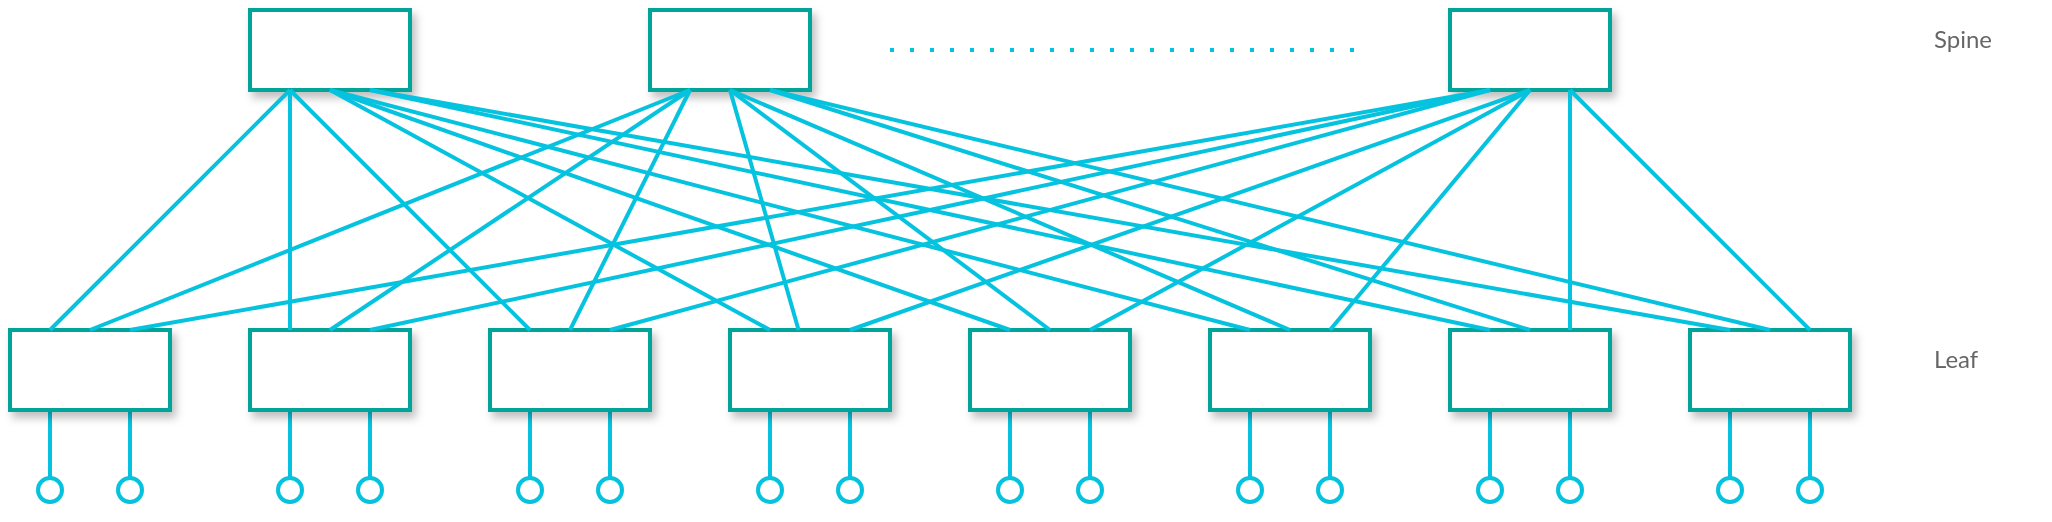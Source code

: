 <mxfile version="21.7.4" type="device">
  <diagram name="Page-1" id="3iJhMCqtSs_EPttf88cd">
    <mxGraphModel dx="2265" dy="1231" grid="1" gridSize="10" guides="1" tooltips="1" connect="1" arrows="1" fold="1" page="1" pageScale="1" pageWidth="850" pageHeight="1100" math="0" shadow="0">
      <root>
        <mxCell id="0" />
        <mxCell id="1" parent="0" />
        <mxCell id="t_ZIJ9nXfUMjoGaq77Y5-41" value="" style="endArrow=none;html=1;rounded=0;strokeWidth=2;strokeColor=#05C3DE;startArrow=oval;startFill=0;startSize=12;entryX=0.25;entryY=1;entryDx=0;entryDy=0;" parent="1" edge="1">
          <mxGeometry width="50" height="50" relative="1" as="geometry">
            <mxPoint x="100" y="760" as="sourcePoint" />
            <mxPoint x="100" y="720" as="targetPoint" />
          </mxGeometry>
        </mxCell>
        <mxCell id="a1RNS2GRwDBVDoqZBIgc-2" value="" style="endArrow=none;html=1;rounded=0;strokeWidth=2;strokeColor=#05C3DE;startArrow=oval;startFill=0;startSize=12;entryX=0.25;entryY=1;entryDx=0;entryDy=0;" edge="1" parent="1">
          <mxGeometry width="50" height="50" relative="1" as="geometry">
            <mxPoint x="140" y="760" as="sourcePoint" />
            <mxPoint x="140" y="720" as="targetPoint" />
          </mxGeometry>
        </mxCell>
        <mxCell id="a1RNS2GRwDBVDoqZBIgc-3" value="" style="endArrow=none;html=1;rounded=0;strokeWidth=2;strokeColor=#05C3DE;startArrow=oval;startFill=0;startSize=12;entryX=0.25;entryY=1;entryDx=0;entryDy=0;" edge="1" parent="1">
          <mxGeometry width="50" height="50" relative="1" as="geometry">
            <mxPoint x="220" y="760" as="sourcePoint" />
            <mxPoint x="220" y="720" as="targetPoint" />
          </mxGeometry>
        </mxCell>
        <mxCell id="a1RNS2GRwDBVDoqZBIgc-5" value="" style="endArrow=none;html=1;rounded=0;strokeWidth=2;strokeColor=#05C3DE;startArrow=oval;startFill=0;startSize=12;entryX=0.25;entryY=1;entryDx=0;entryDy=0;" edge="1" parent="1">
          <mxGeometry width="50" height="50" relative="1" as="geometry">
            <mxPoint x="260" y="760" as="sourcePoint" />
            <mxPoint x="260" y="720" as="targetPoint" />
          </mxGeometry>
        </mxCell>
        <mxCell id="a1RNS2GRwDBVDoqZBIgc-6" value="" style="rounded=0;whiteSpace=wrap;html=1;strokeColor=#00A499;strokeWidth=2;shadow=1;" vertex="1" parent="1">
          <mxGeometry x="80" y="680" width="80" height="40" as="geometry" />
        </mxCell>
        <mxCell id="a1RNS2GRwDBVDoqZBIgc-7" value="" style="rounded=0;whiteSpace=wrap;html=1;strokeColor=#00A499;strokeWidth=2;shadow=1;" vertex="1" parent="1">
          <mxGeometry x="200" y="680" width="80" height="40" as="geometry" />
        </mxCell>
        <mxCell id="a1RNS2GRwDBVDoqZBIgc-11" value="" style="endArrow=none;html=1;rounded=0;strokeWidth=2;strokeColor=#05C3DE;startArrow=oval;startFill=0;startSize=12;entryX=0.25;entryY=1;entryDx=0;entryDy=0;" edge="1" parent="1">
          <mxGeometry width="50" height="50" relative="1" as="geometry">
            <mxPoint x="340" y="760" as="sourcePoint" />
            <mxPoint x="340" y="720" as="targetPoint" />
          </mxGeometry>
        </mxCell>
        <mxCell id="a1RNS2GRwDBVDoqZBIgc-14" value="" style="endArrow=none;html=1;rounded=0;strokeWidth=2;strokeColor=#05C3DE;startArrow=oval;startFill=0;startSize=12;entryX=0.25;entryY=1;entryDx=0;entryDy=0;" edge="1" parent="1">
          <mxGeometry width="50" height="50" relative="1" as="geometry">
            <mxPoint x="380" y="760" as="sourcePoint" />
            <mxPoint x="380" y="720" as="targetPoint" />
          </mxGeometry>
        </mxCell>
        <mxCell id="a1RNS2GRwDBVDoqZBIgc-15" value="" style="endArrow=none;html=1;rounded=0;strokeWidth=2;strokeColor=#05C3DE;startArrow=oval;startFill=0;startSize=12;entryX=0.25;entryY=1;entryDx=0;entryDy=0;" edge="1" parent="1">
          <mxGeometry width="50" height="50" relative="1" as="geometry">
            <mxPoint x="460" y="760" as="sourcePoint" />
            <mxPoint x="460" y="720" as="targetPoint" />
          </mxGeometry>
        </mxCell>
        <mxCell id="a1RNS2GRwDBVDoqZBIgc-17" value="" style="endArrow=none;html=1;rounded=0;strokeWidth=2;strokeColor=#05C3DE;startArrow=oval;startFill=0;startSize=12;entryX=0.25;entryY=1;entryDx=0;entryDy=0;" edge="1" parent="1">
          <mxGeometry width="50" height="50" relative="1" as="geometry">
            <mxPoint x="500" y="760" as="sourcePoint" />
            <mxPoint x="500" y="720" as="targetPoint" />
          </mxGeometry>
        </mxCell>
        <mxCell id="a1RNS2GRwDBVDoqZBIgc-18" value="" style="rounded=0;whiteSpace=wrap;html=1;strokeColor=#00A499;strokeWidth=2;shadow=1;" vertex="1" parent="1">
          <mxGeometry x="320" y="680" width="80" height="40" as="geometry" />
        </mxCell>
        <mxCell id="a1RNS2GRwDBVDoqZBIgc-19" value="" style="rounded=0;whiteSpace=wrap;html=1;strokeColor=#00A499;strokeWidth=2;shadow=1;" vertex="1" parent="1">
          <mxGeometry x="440" y="680" width="80" height="40" as="geometry" />
        </mxCell>
        <mxCell id="a1RNS2GRwDBVDoqZBIgc-23" value="" style="endArrow=none;html=1;rounded=0;strokeWidth=2;strokeColor=#05C3DE;startArrow=oval;startFill=0;startSize=12;entryX=0.25;entryY=1;entryDx=0;entryDy=0;" edge="1" parent="1">
          <mxGeometry width="50" height="50" relative="1" as="geometry">
            <mxPoint x="580" y="760" as="sourcePoint" />
            <mxPoint x="580" y="720" as="targetPoint" />
          </mxGeometry>
        </mxCell>
        <mxCell id="a1RNS2GRwDBVDoqZBIgc-26" value="" style="endArrow=none;html=1;rounded=0;strokeWidth=2;strokeColor=#05C3DE;startArrow=oval;startFill=0;startSize=12;entryX=0.25;entryY=1;entryDx=0;entryDy=0;" edge="1" parent="1">
          <mxGeometry width="50" height="50" relative="1" as="geometry">
            <mxPoint x="620" y="760" as="sourcePoint" />
            <mxPoint x="620" y="720" as="targetPoint" />
          </mxGeometry>
        </mxCell>
        <mxCell id="a1RNS2GRwDBVDoqZBIgc-27" value="" style="endArrow=none;html=1;rounded=0;strokeWidth=2;strokeColor=#05C3DE;startArrow=oval;startFill=0;startSize=12;entryX=0.25;entryY=1;entryDx=0;entryDy=0;" edge="1" parent="1">
          <mxGeometry width="50" height="50" relative="1" as="geometry">
            <mxPoint x="700" y="760" as="sourcePoint" />
            <mxPoint x="700" y="720" as="targetPoint" />
          </mxGeometry>
        </mxCell>
        <mxCell id="a1RNS2GRwDBVDoqZBIgc-29" value="" style="endArrow=none;html=1;rounded=0;strokeWidth=2;strokeColor=#05C3DE;startArrow=oval;startFill=0;startSize=12;entryX=0.25;entryY=1;entryDx=0;entryDy=0;" edge="1" parent="1">
          <mxGeometry width="50" height="50" relative="1" as="geometry">
            <mxPoint x="740" y="760" as="sourcePoint" />
            <mxPoint x="740" y="720" as="targetPoint" />
          </mxGeometry>
        </mxCell>
        <mxCell id="a1RNS2GRwDBVDoqZBIgc-30" value="" style="rounded=0;whiteSpace=wrap;html=1;strokeColor=#00A499;strokeWidth=2;shadow=1;" vertex="1" parent="1">
          <mxGeometry x="560" y="680" width="80" height="40" as="geometry" />
        </mxCell>
        <mxCell id="a1RNS2GRwDBVDoqZBIgc-31" value="" style="rounded=0;whiteSpace=wrap;html=1;strokeColor=#00A499;strokeWidth=2;shadow=1;" vertex="1" parent="1">
          <mxGeometry x="680" y="680" width="80" height="40" as="geometry" />
        </mxCell>
        <mxCell id="a1RNS2GRwDBVDoqZBIgc-35" value="" style="endArrow=none;html=1;rounded=0;strokeWidth=2;strokeColor=#05C3DE;startArrow=oval;startFill=0;startSize=12;entryX=0.25;entryY=1;entryDx=0;entryDy=0;" edge="1" parent="1">
          <mxGeometry width="50" height="50" relative="1" as="geometry">
            <mxPoint x="820" y="760" as="sourcePoint" />
            <mxPoint x="820" y="720" as="targetPoint" />
          </mxGeometry>
        </mxCell>
        <mxCell id="a1RNS2GRwDBVDoqZBIgc-38" value="" style="endArrow=none;html=1;rounded=0;strokeWidth=2;strokeColor=#05C3DE;startArrow=oval;startFill=0;startSize=12;entryX=0.25;entryY=1;entryDx=0;entryDy=0;" edge="1" parent="1">
          <mxGeometry width="50" height="50" relative="1" as="geometry">
            <mxPoint x="860" y="760" as="sourcePoint" />
            <mxPoint x="860" y="720" as="targetPoint" />
          </mxGeometry>
        </mxCell>
        <mxCell id="a1RNS2GRwDBVDoqZBIgc-39" value="" style="endArrow=none;html=1;rounded=0;strokeWidth=2;strokeColor=#05C3DE;startArrow=oval;startFill=0;startSize=12;entryX=0.25;entryY=1;entryDx=0;entryDy=0;" edge="1" parent="1">
          <mxGeometry width="50" height="50" relative="1" as="geometry">
            <mxPoint x="940" y="760" as="sourcePoint" />
            <mxPoint x="940" y="720" as="targetPoint" />
          </mxGeometry>
        </mxCell>
        <mxCell id="a1RNS2GRwDBVDoqZBIgc-41" value="" style="endArrow=none;html=1;rounded=0;strokeWidth=2;strokeColor=#05C3DE;startArrow=oval;startFill=0;startSize=12;entryX=0.25;entryY=1;entryDx=0;entryDy=0;" edge="1" parent="1">
          <mxGeometry width="50" height="50" relative="1" as="geometry">
            <mxPoint x="980" y="760" as="sourcePoint" />
            <mxPoint x="980" y="720" as="targetPoint" />
          </mxGeometry>
        </mxCell>
        <mxCell id="a1RNS2GRwDBVDoqZBIgc-42" value="" style="rounded=0;whiteSpace=wrap;html=1;strokeColor=#00A499;strokeWidth=2;shadow=1;" vertex="1" parent="1">
          <mxGeometry x="800" y="680" width="80" height="40" as="geometry" />
        </mxCell>
        <mxCell id="a1RNS2GRwDBVDoqZBIgc-43" value="" style="rounded=0;whiteSpace=wrap;html=1;strokeColor=#00A499;strokeWidth=2;shadow=1;" vertex="1" parent="1">
          <mxGeometry x="920" y="680" width="80" height="40" as="geometry" />
        </mxCell>
        <mxCell id="a1RNS2GRwDBVDoqZBIgc-47" value="" style="rounded=0;whiteSpace=wrap;html=1;strokeColor=#00A499;strokeWidth=2;shadow=1;" vertex="1" parent="1">
          <mxGeometry x="200" y="520" width="80" height="40" as="geometry" />
        </mxCell>
        <mxCell id="a1RNS2GRwDBVDoqZBIgc-48" value="" style="rounded=0;whiteSpace=wrap;html=1;strokeColor=#00A499;strokeWidth=2;shadow=1;" vertex="1" parent="1">
          <mxGeometry x="800" y="520" width="80" height="40" as="geometry" />
        </mxCell>
        <mxCell id="a1RNS2GRwDBVDoqZBIgc-49" value="" style="rounded=0;whiteSpace=wrap;html=1;strokeColor=#00A499;strokeWidth=2;shadow=1;" vertex="1" parent="1">
          <mxGeometry x="400" y="520" width="80" height="40" as="geometry" />
        </mxCell>
        <mxCell id="a1RNS2GRwDBVDoqZBIgc-51" value="" style="endArrow=none;html=1;rounded=0;strokeWidth=2;strokeColor=#05C3DE;startArrow=none;startFill=0;startSize=12;exitX=0.25;exitY=0;exitDx=0;exitDy=0;entryX=0.25;entryY=1;entryDx=0;entryDy=0;" edge="1" parent="1" source="a1RNS2GRwDBVDoqZBIgc-6" target="a1RNS2GRwDBVDoqZBIgc-47">
          <mxGeometry width="50" height="50" relative="1" as="geometry">
            <mxPoint x="110" y="770" as="sourcePoint" />
            <mxPoint x="110" y="730" as="targetPoint" />
          </mxGeometry>
        </mxCell>
        <mxCell id="a1RNS2GRwDBVDoqZBIgc-52" value="" style="endArrow=none;html=1;rounded=0;strokeWidth=2;strokeColor=#05C3DE;startArrow=none;startFill=0;startSize=12;exitX=0.25;exitY=0;exitDx=0;exitDy=0;entryX=0.25;entryY=1;entryDx=0;entryDy=0;" edge="1" parent="1" source="a1RNS2GRwDBVDoqZBIgc-7" target="a1RNS2GRwDBVDoqZBIgc-47">
          <mxGeometry width="50" height="50" relative="1" as="geometry">
            <mxPoint x="120" y="780" as="sourcePoint" />
            <mxPoint x="120" y="740" as="targetPoint" />
          </mxGeometry>
        </mxCell>
        <mxCell id="a1RNS2GRwDBVDoqZBIgc-54" value="" style="endArrow=none;html=1;rounded=0;strokeWidth=2;strokeColor=#05C3DE;startArrow=none;startFill=0;startSize=12;exitX=0.25;exitY=0;exitDx=0;exitDy=0;entryX=0.75;entryY=1;entryDx=0;entryDy=0;" edge="1" parent="1" source="a1RNS2GRwDBVDoqZBIgc-42" target="a1RNS2GRwDBVDoqZBIgc-47">
          <mxGeometry width="50" height="50" relative="1" as="geometry">
            <mxPoint x="140" y="800" as="sourcePoint" />
            <mxPoint x="140" y="760" as="targetPoint" />
          </mxGeometry>
        </mxCell>
        <mxCell id="a1RNS2GRwDBVDoqZBIgc-56" value="" style="endArrow=none;html=1;rounded=0;strokeWidth=2;strokeColor=#05C3DE;startArrow=none;startFill=0;startSize=12;exitX=0.25;exitY=1;exitDx=0;exitDy=0;entryX=0.5;entryY=0;entryDx=0;entryDy=0;" edge="1" parent="1" source="a1RNS2GRwDBVDoqZBIgc-49" target="a1RNS2GRwDBVDoqZBIgc-6">
          <mxGeometry width="50" height="50" relative="1" as="geometry">
            <mxPoint x="320" y="410" as="sourcePoint" />
            <mxPoint x="220" y="330" as="targetPoint" />
          </mxGeometry>
        </mxCell>
        <mxCell id="a1RNS2GRwDBVDoqZBIgc-57" value="" style="endArrow=none;html=1;rounded=0;strokeWidth=2;strokeColor=#05C3DE;startArrow=none;startFill=0;startSize=12;exitX=0.5;exitY=0;exitDx=0;exitDy=0;entryX=0.25;entryY=1;entryDx=0;entryDy=0;" edge="1" parent="1" source="a1RNS2GRwDBVDoqZBIgc-7" target="a1RNS2GRwDBVDoqZBIgc-49">
          <mxGeometry width="50" height="50" relative="1" as="geometry">
            <mxPoint x="560" y="410" as="sourcePoint" />
            <mxPoint x="220" y="330" as="targetPoint" />
          </mxGeometry>
        </mxCell>
        <mxCell id="a1RNS2GRwDBVDoqZBIgc-58" value="" style="endArrow=none;html=1;rounded=0;strokeWidth=2;strokeColor=#05C3DE;startArrow=none;startFill=0;startSize=12;exitX=0.5;exitY=0;exitDx=0;exitDy=0;entryX=0.75;entryY=1;entryDx=0;entryDy=0;" edge="1" parent="1" source="a1RNS2GRwDBVDoqZBIgc-42" target="a1RNS2GRwDBVDoqZBIgc-49">
          <mxGeometry width="50" height="50" relative="1" as="geometry">
            <mxPoint x="800" y="410" as="sourcePoint" />
            <mxPoint x="240" y="330" as="targetPoint" />
          </mxGeometry>
        </mxCell>
        <mxCell id="a1RNS2GRwDBVDoqZBIgc-79" value="Spine" style="text;strokeColor=none;align=left;fillColor=none;html=1;verticalAlign=middle;whiteSpace=wrap;rounded=0;fontColor=#666666;fontFamily=Lato;fontSource=https%3A%2F%2Ffonts.googleapis.com%2Fcss%3Ffamily%3DLato;" vertex="1" parent="1">
          <mxGeometry x="1040" y="520" width="60" height="30" as="geometry" />
        </mxCell>
        <mxCell id="a1RNS2GRwDBVDoqZBIgc-80" value="Leaf" style="text;strokeColor=none;align=left;fillColor=none;html=1;verticalAlign=middle;whiteSpace=wrap;rounded=0;fontColor=#666666;fontFamily=Lato;fontSource=https%3A%2F%2Ffonts.googleapis.com%2Fcss%3Ffamily%3DLato;" vertex="1" parent="1">
          <mxGeometry x="1040" y="680" width="60" height="30" as="geometry" />
        </mxCell>
        <mxCell id="a1RNS2GRwDBVDoqZBIgc-84" value="" style="endArrow=none;html=1;rounded=0;strokeWidth=2;strokeColor=#05C3DE;startArrow=none;startFill=0;startSize=12;exitX=0.25;exitY=0;exitDx=0;exitDy=0;" edge="1" parent="1" source="a1RNS2GRwDBVDoqZBIgc-18">
          <mxGeometry width="50" height="50" relative="1" as="geometry">
            <mxPoint x="230" y="690" as="sourcePoint" />
            <mxPoint x="220" y="560" as="targetPoint" />
          </mxGeometry>
        </mxCell>
        <mxCell id="a1RNS2GRwDBVDoqZBIgc-85" value="" style="endArrow=none;html=1;rounded=0;strokeWidth=2;strokeColor=#05C3DE;startArrow=none;startFill=0;startSize=12;exitX=0.25;exitY=0;exitDx=0;exitDy=0;entryX=0.5;entryY=1;entryDx=0;entryDy=0;" edge="1" parent="1" source="a1RNS2GRwDBVDoqZBIgc-19" target="a1RNS2GRwDBVDoqZBIgc-47">
          <mxGeometry width="50" height="50" relative="1" as="geometry">
            <mxPoint x="240" y="700" as="sourcePoint" />
            <mxPoint x="240" y="580" as="targetPoint" />
          </mxGeometry>
        </mxCell>
        <mxCell id="a1RNS2GRwDBVDoqZBIgc-86" value="" style="endArrow=none;html=1;rounded=0;strokeWidth=2;strokeColor=#05C3DE;startArrow=none;startFill=0;startSize=12;exitX=0.25;exitY=0;exitDx=0;exitDy=0;entryX=0.5;entryY=1;entryDx=0;entryDy=0;" edge="1" parent="1" source="a1RNS2GRwDBVDoqZBIgc-30" target="a1RNS2GRwDBVDoqZBIgc-47">
          <mxGeometry width="50" height="50" relative="1" as="geometry">
            <mxPoint x="250" y="710" as="sourcePoint" />
            <mxPoint x="250" y="590" as="targetPoint" />
          </mxGeometry>
        </mxCell>
        <mxCell id="a1RNS2GRwDBVDoqZBIgc-87" value="" style="endArrow=none;html=1;rounded=0;strokeWidth=2;strokeColor=#05C3DE;startArrow=none;startFill=0;startSize=12;exitX=0.25;exitY=0;exitDx=0;exitDy=0;entryX=0.5;entryY=1;entryDx=0;entryDy=0;" edge="1" parent="1" source="a1RNS2GRwDBVDoqZBIgc-31" target="a1RNS2GRwDBVDoqZBIgc-47">
          <mxGeometry width="50" height="50" relative="1" as="geometry">
            <mxPoint x="260" y="720" as="sourcePoint" />
            <mxPoint x="260" y="600" as="targetPoint" />
          </mxGeometry>
        </mxCell>
        <mxCell id="a1RNS2GRwDBVDoqZBIgc-88" value="" style="endArrow=none;html=1;rounded=0;strokeWidth=2;strokeColor=#05C3DE;startArrow=none;startFill=0;startSize=12;exitX=0.25;exitY=0;exitDx=0;exitDy=0;entryX=0.75;entryY=1;entryDx=0;entryDy=0;" edge="1" parent="1" source="a1RNS2GRwDBVDoqZBIgc-43" target="a1RNS2GRwDBVDoqZBIgc-47">
          <mxGeometry width="50" height="50" relative="1" as="geometry">
            <mxPoint x="270" y="730" as="sourcePoint" />
            <mxPoint x="270" y="610" as="targetPoint" />
          </mxGeometry>
        </mxCell>
        <mxCell id="a1RNS2GRwDBVDoqZBIgc-89" value="" style="endArrow=none;html=1;rounded=0;strokeWidth=2;strokeColor=#05C3DE;startArrow=none;startFill=0;startSize=12;exitX=0.5;exitY=0;exitDx=0;exitDy=0;entryX=0.25;entryY=1;entryDx=0;entryDy=0;" edge="1" parent="1" source="a1RNS2GRwDBVDoqZBIgc-18" target="a1RNS2GRwDBVDoqZBIgc-49">
          <mxGeometry width="50" height="50" relative="1" as="geometry">
            <mxPoint x="280" y="740" as="sourcePoint" />
            <mxPoint x="280" y="620" as="targetPoint" />
          </mxGeometry>
        </mxCell>
        <mxCell id="a1RNS2GRwDBVDoqZBIgc-90" value="" style="endArrow=none;html=1;rounded=0;strokeWidth=2;strokeColor=#05C3DE;startArrow=none;startFill=0;startSize=12;entryX=0.5;entryY=1;entryDx=0;entryDy=0;" edge="1" parent="1" source="a1RNS2GRwDBVDoqZBIgc-19" target="a1RNS2GRwDBVDoqZBIgc-49">
          <mxGeometry width="50" height="50" relative="1" as="geometry">
            <mxPoint x="290" y="750" as="sourcePoint" />
            <mxPoint x="290" y="630" as="targetPoint" />
          </mxGeometry>
        </mxCell>
        <mxCell id="a1RNS2GRwDBVDoqZBIgc-91" value="" style="endArrow=none;html=1;rounded=0;strokeWidth=2;strokeColor=#05C3DE;startArrow=none;startFill=0;startSize=12;exitX=0.5;exitY=0;exitDx=0;exitDy=0;entryX=0.5;entryY=1;entryDx=0;entryDy=0;" edge="1" parent="1" source="a1RNS2GRwDBVDoqZBIgc-30" target="a1RNS2GRwDBVDoqZBIgc-49">
          <mxGeometry width="50" height="50" relative="1" as="geometry">
            <mxPoint x="300" y="760" as="sourcePoint" />
            <mxPoint x="300" y="640" as="targetPoint" />
          </mxGeometry>
        </mxCell>
        <mxCell id="a1RNS2GRwDBVDoqZBIgc-92" value="" style="endArrow=none;html=1;rounded=0;strokeWidth=2;strokeColor=#05C3DE;startArrow=none;startFill=0;startSize=12;exitX=0.5;exitY=0;exitDx=0;exitDy=0;" edge="1" parent="1" source="a1RNS2GRwDBVDoqZBIgc-31">
          <mxGeometry width="50" height="50" relative="1" as="geometry">
            <mxPoint x="310" y="770" as="sourcePoint" />
            <mxPoint x="440" y="560" as="targetPoint" />
          </mxGeometry>
        </mxCell>
        <mxCell id="a1RNS2GRwDBVDoqZBIgc-93" value="" style="endArrow=none;html=1;rounded=0;strokeWidth=2;strokeColor=#05C3DE;startArrow=none;startFill=0;startSize=12;exitX=0.5;exitY=0;exitDx=0;exitDy=0;entryX=0.75;entryY=1;entryDx=0;entryDy=0;" edge="1" parent="1" source="a1RNS2GRwDBVDoqZBIgc-43" target="a1RNS2GRwDBVDoqZBIgc-49">
          <mxGeometry width="50" height="50" relative="1" as="geometry">
            <mxPoint x="320" y="780" as="sourcePoint" />
            <mxPoint x="320" y="660" as="targetPoint" />
          </mxGeometry>
        </mxCell>
        <mxCell id="a1RNS2GRwDBVDoqZBIgc-94" value="" style="endArrow=none;html=1;rounded=0;strokeWidth=2;strokeColor=#05C3DE;startArrow=none;startFill=0;startSize=12;dashed=1;dashPattern=1 4;" edge="1" parent="1">
          <mxGeometry width="50" height="50" relative="1" as="geometry">
            <mxPoint x="520" y="540" as="sourcePoint" />
            <mxPoint x="760" y="540" as="targetPoint" />
          </mxGeometry>
        </mxCell>
        <mxCell id="a1RNS2GRwDBVDoqZBIgc-95" value="" style="endArrow=none;html=1;rounded=0;strokeWidth=2;strokeColor=#05C3DE;startArrow=none;startFill=0;startSize=12;exitX=0.75;exitY=0;exitDx=0;exitDy=0;entryX=0.25;entryY=1;entryDx=0;entryDy=0;" edge="1" parent="1" source="a1RNS2GRwDBVDoqZBIgc-6" target="a1RNS2GRwDBVDoqZBIgc-48">
          <mxGeometry width="50" height="50" relative="1" as="geometry">
            <mxPoint x="340" y="800" as="sourcePoint" />
            <mxPoint x="340" y="680" as="targetPoint" />
          </mxGeometry>
        </mxCell>
        <mxCell id="a1RNS2GRwDBVDoqZBIgc-96" value="" style="endArrow=none;html=1;rounded=0;strokeWidth=2;strokeColor=#05C3DE;startArrow=none;startFill=0;startSize=12;exitX=0.75;exitY=0;exitDx=0;exitDy=0;entryX=0.25;entryY=1;entryDx=0;entryDy=0;" edge="1" parent="1" source="a1RNS2GRwDBVDoqZBIgc-7" target="a1RNS2GRwDBVDoqZBIgc-48">
          <mxGeometry width="50" height="50" relative="1" as="geometry">
            <mxPoint x="350" y="810" as="sourcePoint" />
            <mxPoint x="350" y="690" as="targetPoint" />
          </mxGeometry>
        </mxCell>
        <mxCell id="a1RNS2GRwDBVDoqZBIgc-97" value="" style="endArrow=none;html=1;rounded=0;strokeWidth=2;strokeColor=#05C3DE;startArrow=none;startFill=0;startSize=12;exitX=0.75;exitY=0;exitDx=0;exitDy=0;entryX=0.25;entryY=1;entryDx=0;entryDy=0;" edge="1" parent="1" source="a1RNS2GRwDBVDoqZBIgc-18" target="a1RNS2GRwDBVDoqZBIgc-48">
          <mxGeometry width="50" height="50" relative="1" as="geometry">
            <mxPoint x="360" y="820" as="sourcePoint" />
            <mxPoint x="360" y="700" as="targetPoint" />
          </mxGeometry>
        </mxCell>
        <mxCell id="a1RNS2GRwDBVDoqZBIgc-98" value="" style="endArrow=none;html=1;rounded=0;strokeWidth=2;strokeColor=#05C3DE;startArrow=none;startFill=0;startSize=12;exitX=0.75;exitY=0;exitDx=0;exitDy=0;entryX=0.5;entryY=1;entryDx=0;entryDy=0;" edge="1" parent="1" source="a1RNS2GRwDBVDoqZBIgc-19" target="a1RNS2GRwDBVDoqZBIgc-48">
          <mxGeometry width="50" height="50" relative="1" as="geometry">
            <mxPoint x="370" y="830" as="sourcePoint" />
            <mxPoint x="370" y="710" as="targetPoint" />
          </mxGeometry>
        </mxCell>
        <mxCell id="a1RNS2GRwDBVDoqZBIgc-99" value="" style="endArrow=none;html=1;rounded=0;strokeWidth=2;strokeColor=#05C3DE;startArrow=none;startFill=0;startSize=12;exitX=0.75;exitY=0;exitDx=0;exitDy=0;entryX=0.5;entryY=1;entryDx=0;entryDy=0;" edge="1" parent="1" source="a1RNS2GRwDBVDoqZBIgc-30" target="a1RNS2GRwDBVDoqZBIgc-48">
          <mxGeometry width="50" height="50" relative="1" as="geometry">
            <mxPoint x="380" y="840" as="sourcePoint" />
            <mxPoint x="380" y="720" as="targetPoint" />
          </mxGeometry>
        </mxCell>
        <mxCell id="a1RNS2GRwDBVDoqZBIgc-100" value="" style="endArrow=none;html=1;rounded=0;strokeWidth=2;strokeColor=#05C3DE;startArrow=none;startFill=0;startSize=12;exitX=0.75;exitY=0;exitDx=0;exitDy=0;entryX=0.5;entryY=1;entryDx=0;entryDy=0;" edge="1" parent="1" source="a1RNS2GRwDBVDoqZBIgc-31" target="a1RNS2GRwDBVDoqZBIgc-48">
          <mxGeometry width="50" height="50" relative="1" as="geometry">
            <mxPoint x="390" y="850" as="sourcePoint" />
            <mxPoint x="390" y="730" as="targetPoint" />
          </mxGeometry>
        </mxCell>
        <mxCell id="a1RNS2GRwDBVDoqZBIgc-101" value="" style="endArrow=none;html=1;rounded=0;strokeWidth=2;strokeColor=#05C3DE;startArrow=none;startFill=0;startSize=12;exitX=0.75;exitY=0;exitDx=0;exitDy=0;entryX=0.75;entryY=1;entryDx=0;entryDy=0;" edge="1" parent="1" source="a1RNS2GRwDBVDoqZBIgc-42" target="a1RNS2GRwDBVDoqZBIgc-48">
          <mxGeometry width="50" height="50" relative="1" as="geometry">
            <mxPoint x="400" y="860" as="sourcePoint" />
            <mxPoint x="400" y="740" as="targetPoint" />
          </mxGeometry>
        </mxCell>
        <mxCell id="a1RNS2GRwDBVDoqZBIgc-102" value="" style="endArrow=none;html=1;rounded=0;strokeWidth=2;strokeColor=#05C3DE;startArrow=none;startFill=0;startSize=12;exitX=0.75;exitY=0;exitDx=0;exitDy=0;" edge="1" parent="1" source="a1RNS2GRwDBVDoqZBIgc-43">
          <mxGeometry width="50" height="50" relative="1" as="geometry">
            <mxPoint x="410" y="870" as="sourcePoint" />
            <mxPoint x="860" y="560" as="targetPoint" />
          </mxGeometry>
        </mxCell>
      </root>
    </mxGraphModel>
  </diagram>
</mxfile>
